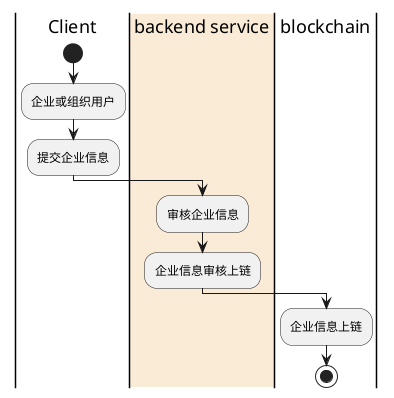 @startuml


       |Client|
       start
       :企业或组织用户;
       :提交企业信息;
       |#AntiqueWhite|backend service|

       :审核企业信息;

       :企业信息审核上链;
       |blockchain|
       :企业信息上链;

       stop
       @enduml